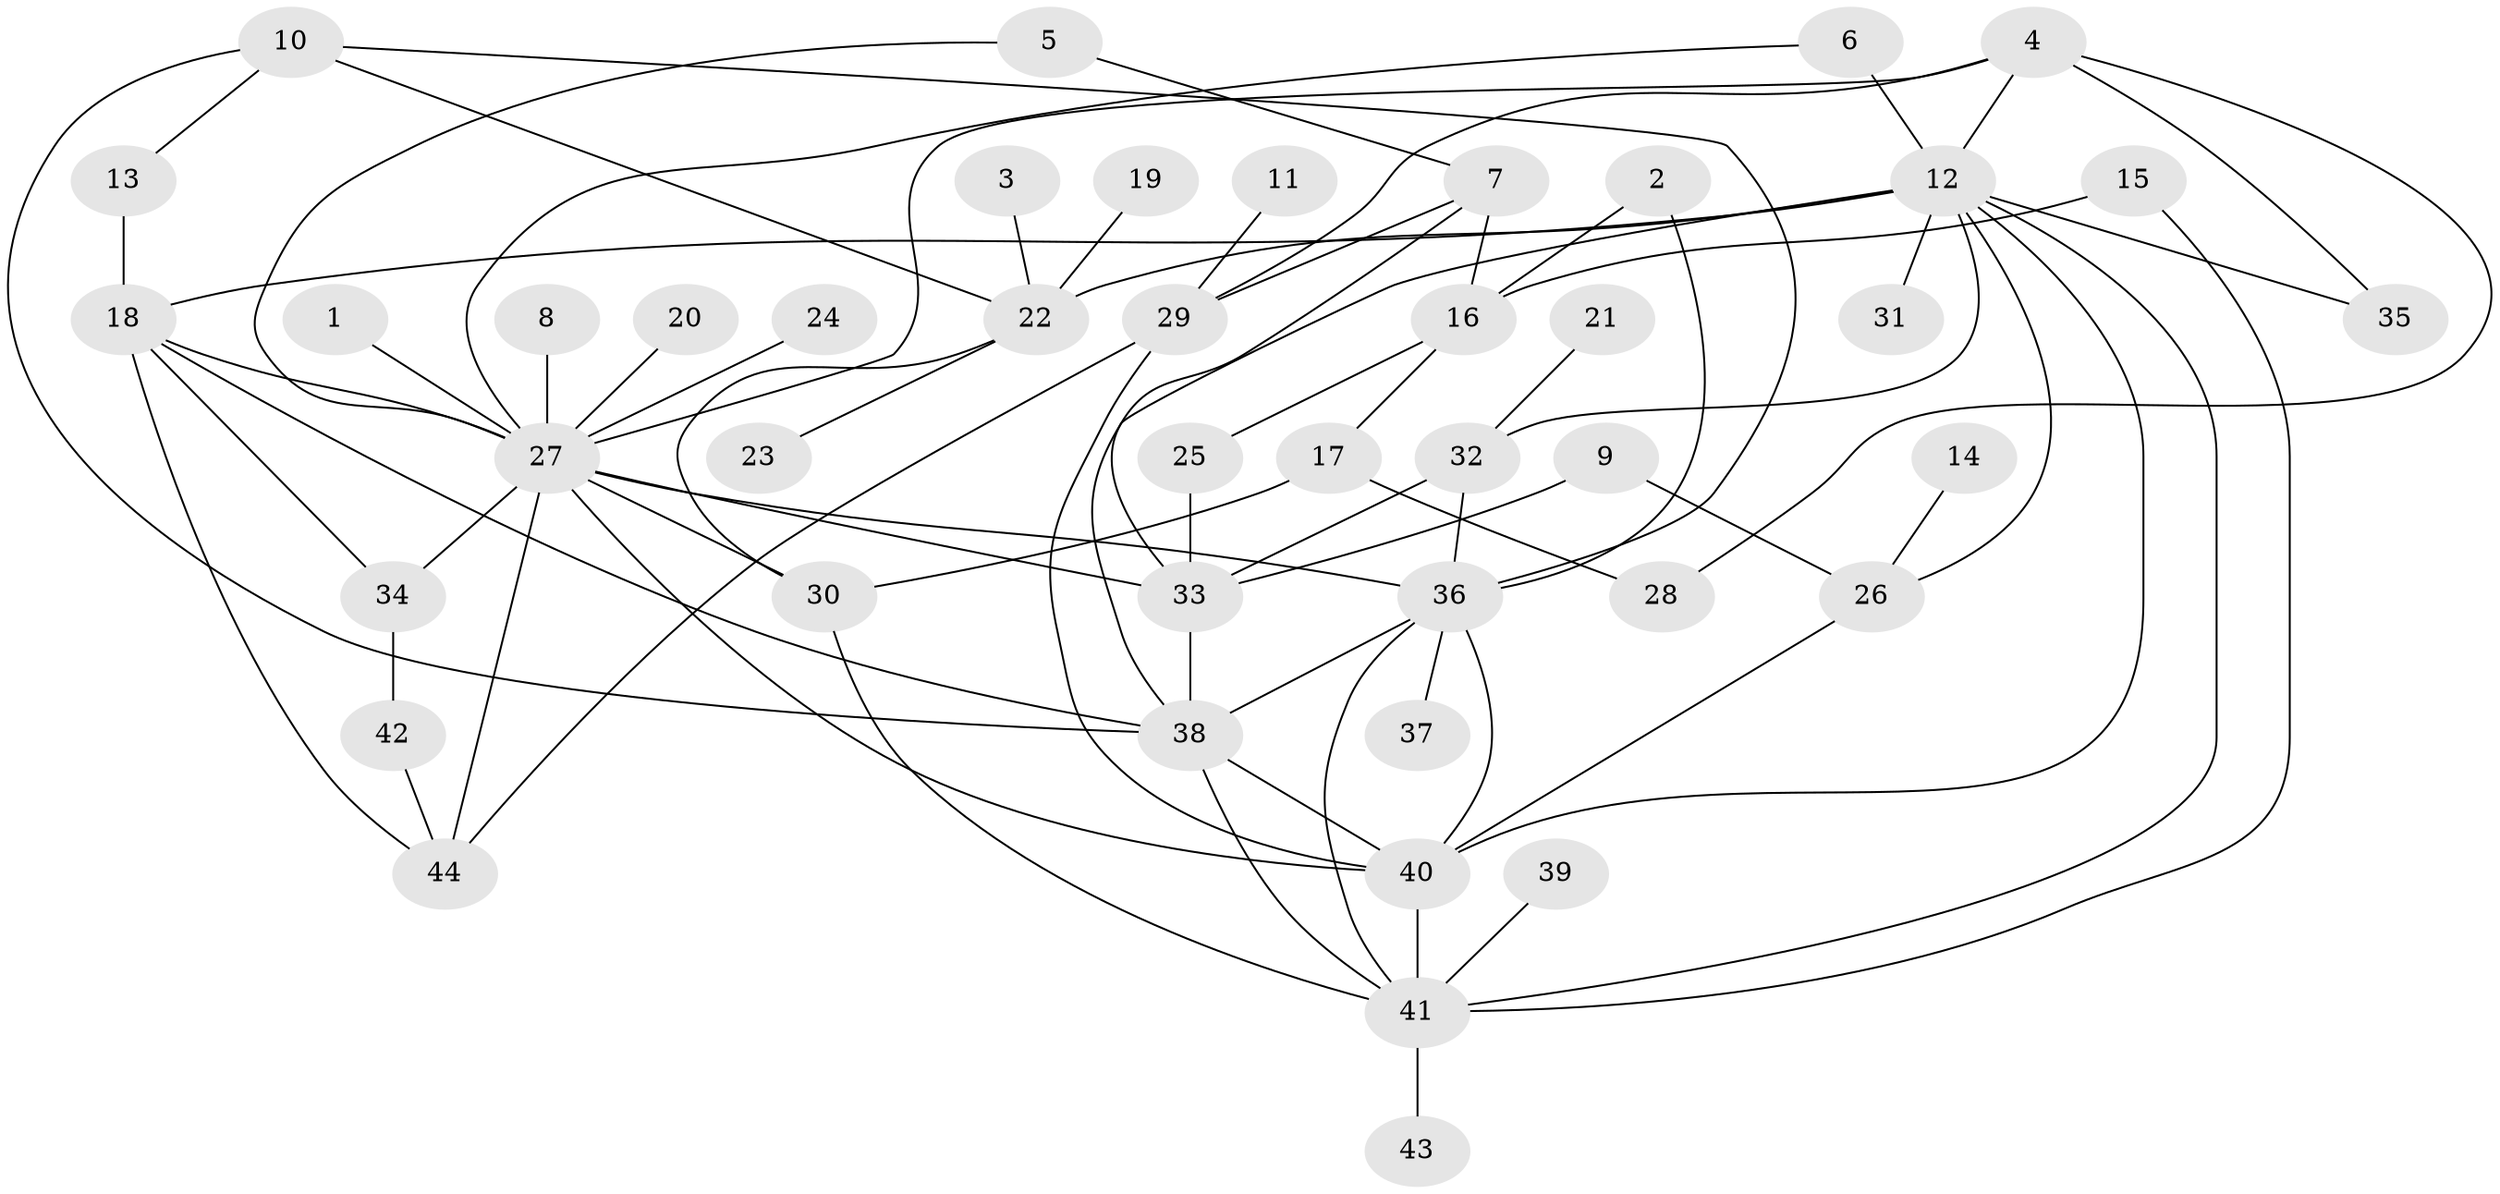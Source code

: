 // original degree distribution, {2: 0.26851851851851855, 20: 0.009259259259259259, 10: 0.018518518518518517, 6: 0.046296296296296294, 1: 0.46296296296296297, 16: 0.009259259259259259, 7: 0.027777777777777776, 9: 0.009259259259259259, 3: 0.07407407407407407, 12: 0.009259259259259259, 5: 0.037037037037037035, 4: 0.027777777777777776}
// Generated by graph-tools (version 1.1) at 2025/36/03/04/25 23:36:55]
// undirected, 44 vertices, 76 edges
graph export_dot {
  node [color=gray90,style=filled];
  1;
  2;
  3;
  4;
  5;
  6;
  7;
  8;
  9;
  10;
  11;
  12;
  13;
  14;
  15;
  16;
  17;
  18;
  19;
  20;
  21;
  22;
  23;
  24;
  25;
  26;
  27;
  28;
  29;
  30;
  31;
  32;
  33;
  34;
  35;
  36;
  37;
  38;
  39;
  40;
  41;
  42;
  43;
  44;
  1 -- 27 [weight=1.0];
  2 -- 16 [weight=1.0];
  2 -- 36 [weight=1.0];
  3 -- 22 [weight=1.0];
  4 -- 12 [weight=1.0];
  4 -- 27 [weight=1.0];
  4 -- 28 [weight=1.0];
  4 -- 29 [weight=1.0];
  4 -- 35 [weight=2.0];
  5 -- 7 [weight=1.0];
  5 -- 27 [weight=1.0];
  6 -- 12 [weight=1.0];
  6 -- 27 [weight=1.0];
  7 -- 16 [weight=1.0];
  7 -- 29 [weight=1.0];
  7 -- 33 [weight=1.0];
  8 -- 27 [weight=1.0];
  9 -- 26 [weight=1.0];
  9 -- 33 [weight=1.0];
  10 -- 13 [weight=1.0];
  10 -- 22 [weight=1.0];
  10 -- 36 [weight=1.0];
  10 -- 38 [weight=1.0];
  11 -- 29 [weight=1.0];
  12 -- 18 [weight=2.0];
  12 -- 22 [weight=1.0];
  12 -- 26 [weight=1.0];
  12 -- 31 [weight=1.0];
  12 -- 32 [weight=1.0];
  12 -- 35 [weight=1.0];
  12 -- 38 [weight=1.0];
  12 -- 40 [weight=1.0];
  12 -- 41 [weight=1.0];
  13 -- 18 [weight=1.0];
  14 -- 26 [weight=1.0];
  15 -- 16 [weight=1.0];
  15 -- 41 [weight=1.0];
  16 -- 17 [weight=1.0];
  16 -- 25 [weight=1.0];
  17 -- 28 [weight=1.0];
  17 -- 30 [weight=1.0];
  18 -- 27 [weight=1.0];
  18 -- 34 [weight=1.0];
  18 -- 38 [weight=1.0];
  18 -- 44 [weight=1.0];
  19 -- 22 [weight=1.0];
  20 -- 27 [weight=1.0];
  21 -- 32 [weight=1.0];
  22 -- 23 [weight=1.0];
  22 -- 30 [weight=1.0];
  24 -- 27 [weight=1.0];
  25 -- 33 [weight=1.0];
  26 -- 40 [weight=1.0];
  27 -- 30 [weight=2.0];
  27 -- 33 [weight=1.0];
  27 -- 34 [weight=2.0];
  27 -- 36 [weight=1.0];
  27 -- 40 [weight=1.0];
  27 -- 44 [weight=1.0];
  29 -- 40 [weight=1.0];
  29 -- 44 [weight=1.0];
  30 -- 41 [weight=1.0];
  32 -- 33 [weight=1.0];
  32 -- 36 [weight=1.0];
  33 -- 38 [weight=1.0];
  34 -- 42 [weight=1.0];
  36 -- 37 [weight=1.0];
  36 -- 38 [weight=1.0];
  36 -- 40 [weight=1.0];
  36 -- 41 [weight=1.0];
  38 -- 40 [weight=1.0];
  38 -- 41 [weight=1.0];
  39 -- 41 [weight=1.0];
  40 -- 41 [weight=1.0];
  41 -- 43 [weight=1.0];
  42 -- 44 [weight=1.0];
}
